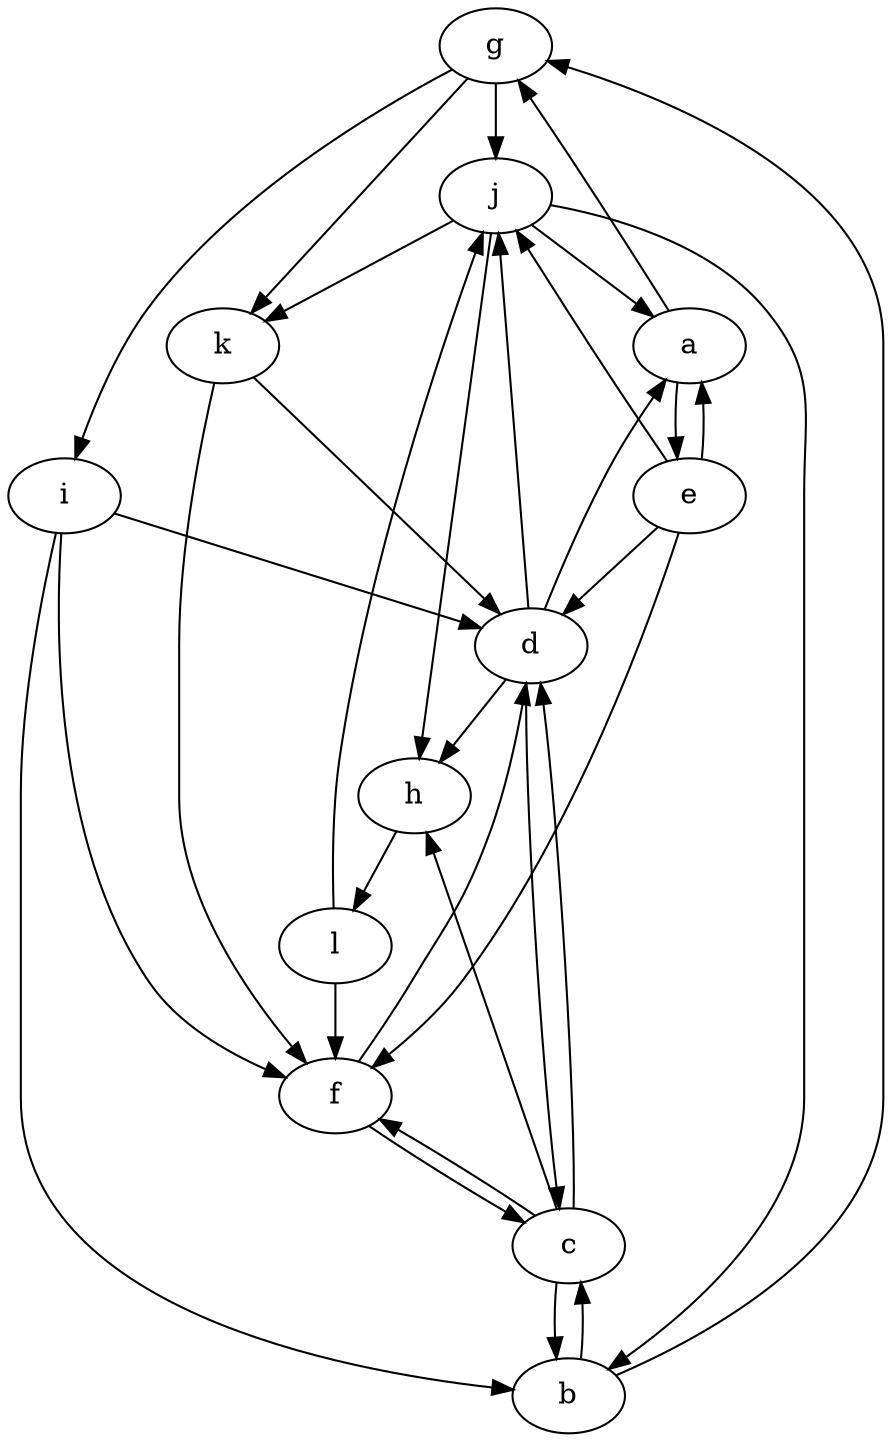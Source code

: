 digraph graph3 {
g -> j;
e -> f;
f -> d;
d -> a;
g -> k;
e -> j;
f -> c;
i -> b;
a -> g;
k -> f;
i -> f;
l -> j;
c -> h;
j -> a;
d -> h;
b -> g;
l -> f;
d -> j;
e -> d;
j -> b;
b -> c;
c -> b;
h -> l;
d -> c;
c -> d;
i -> d;
g -> i;
e -> a;
a -> e;
j -> h;
k -> d;
c -> f;
j -> k;
}